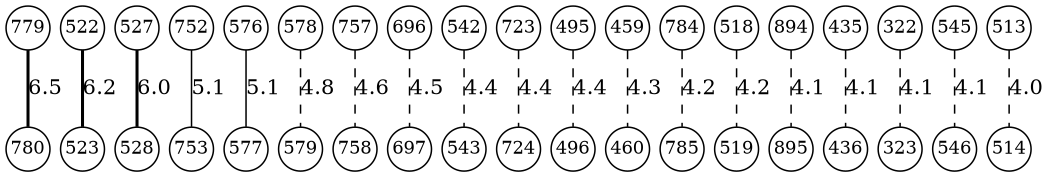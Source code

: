 graph A
   {
   graph [nodesep="0.10", size="7,5", bb="0,0,737,832"];
   node [fontsize="12.00", shape=circle, height = 0.4 width = 0.4 fixedsize="true"];
   779 -- 780 [label = 6.5 style = "bold" ];
   522 -- 523 [label = 6.2 style = "bold" ];
   527 -- 528 [label = 6.0 style = "bold" ];
   752 -- 753 [label = 5.1 style = "solid"];
   576 -- 577 [label = 5.1 style = "solid"];
   578 -- 579 [label = 4.8 style = "dashed"];
   757 -- 758 [label = 4.6 style = "dashed"];
   696 -- 697 [label = 4.5 style = "dashed"];
   542 -- 543 [label = 4.4 style = "dashed"];
   723 -- 724 [label = 4.4 style = "dashed"];
   495 -- 496 [label = 4.4 style = "dashed"];
   459 -- 460 [label = 4.3 style = "dashed"];
   784 -- 785 [label = 4.2 style = "dashed"];
   518 -- 519 [label = 4.2 style = "dashed"];
   894 -- 895 [label = 4.1 style = "dashed"];
   435 -- 436 [label = 4.1 style = "dashed"];
   322 -- 323 [label = 4.1 style = "dashed"];
   545 -- 546 [label = 4.1 style = "dashed"];
   513 -- 514 [label = 4.0 style = "dashed"];
   }